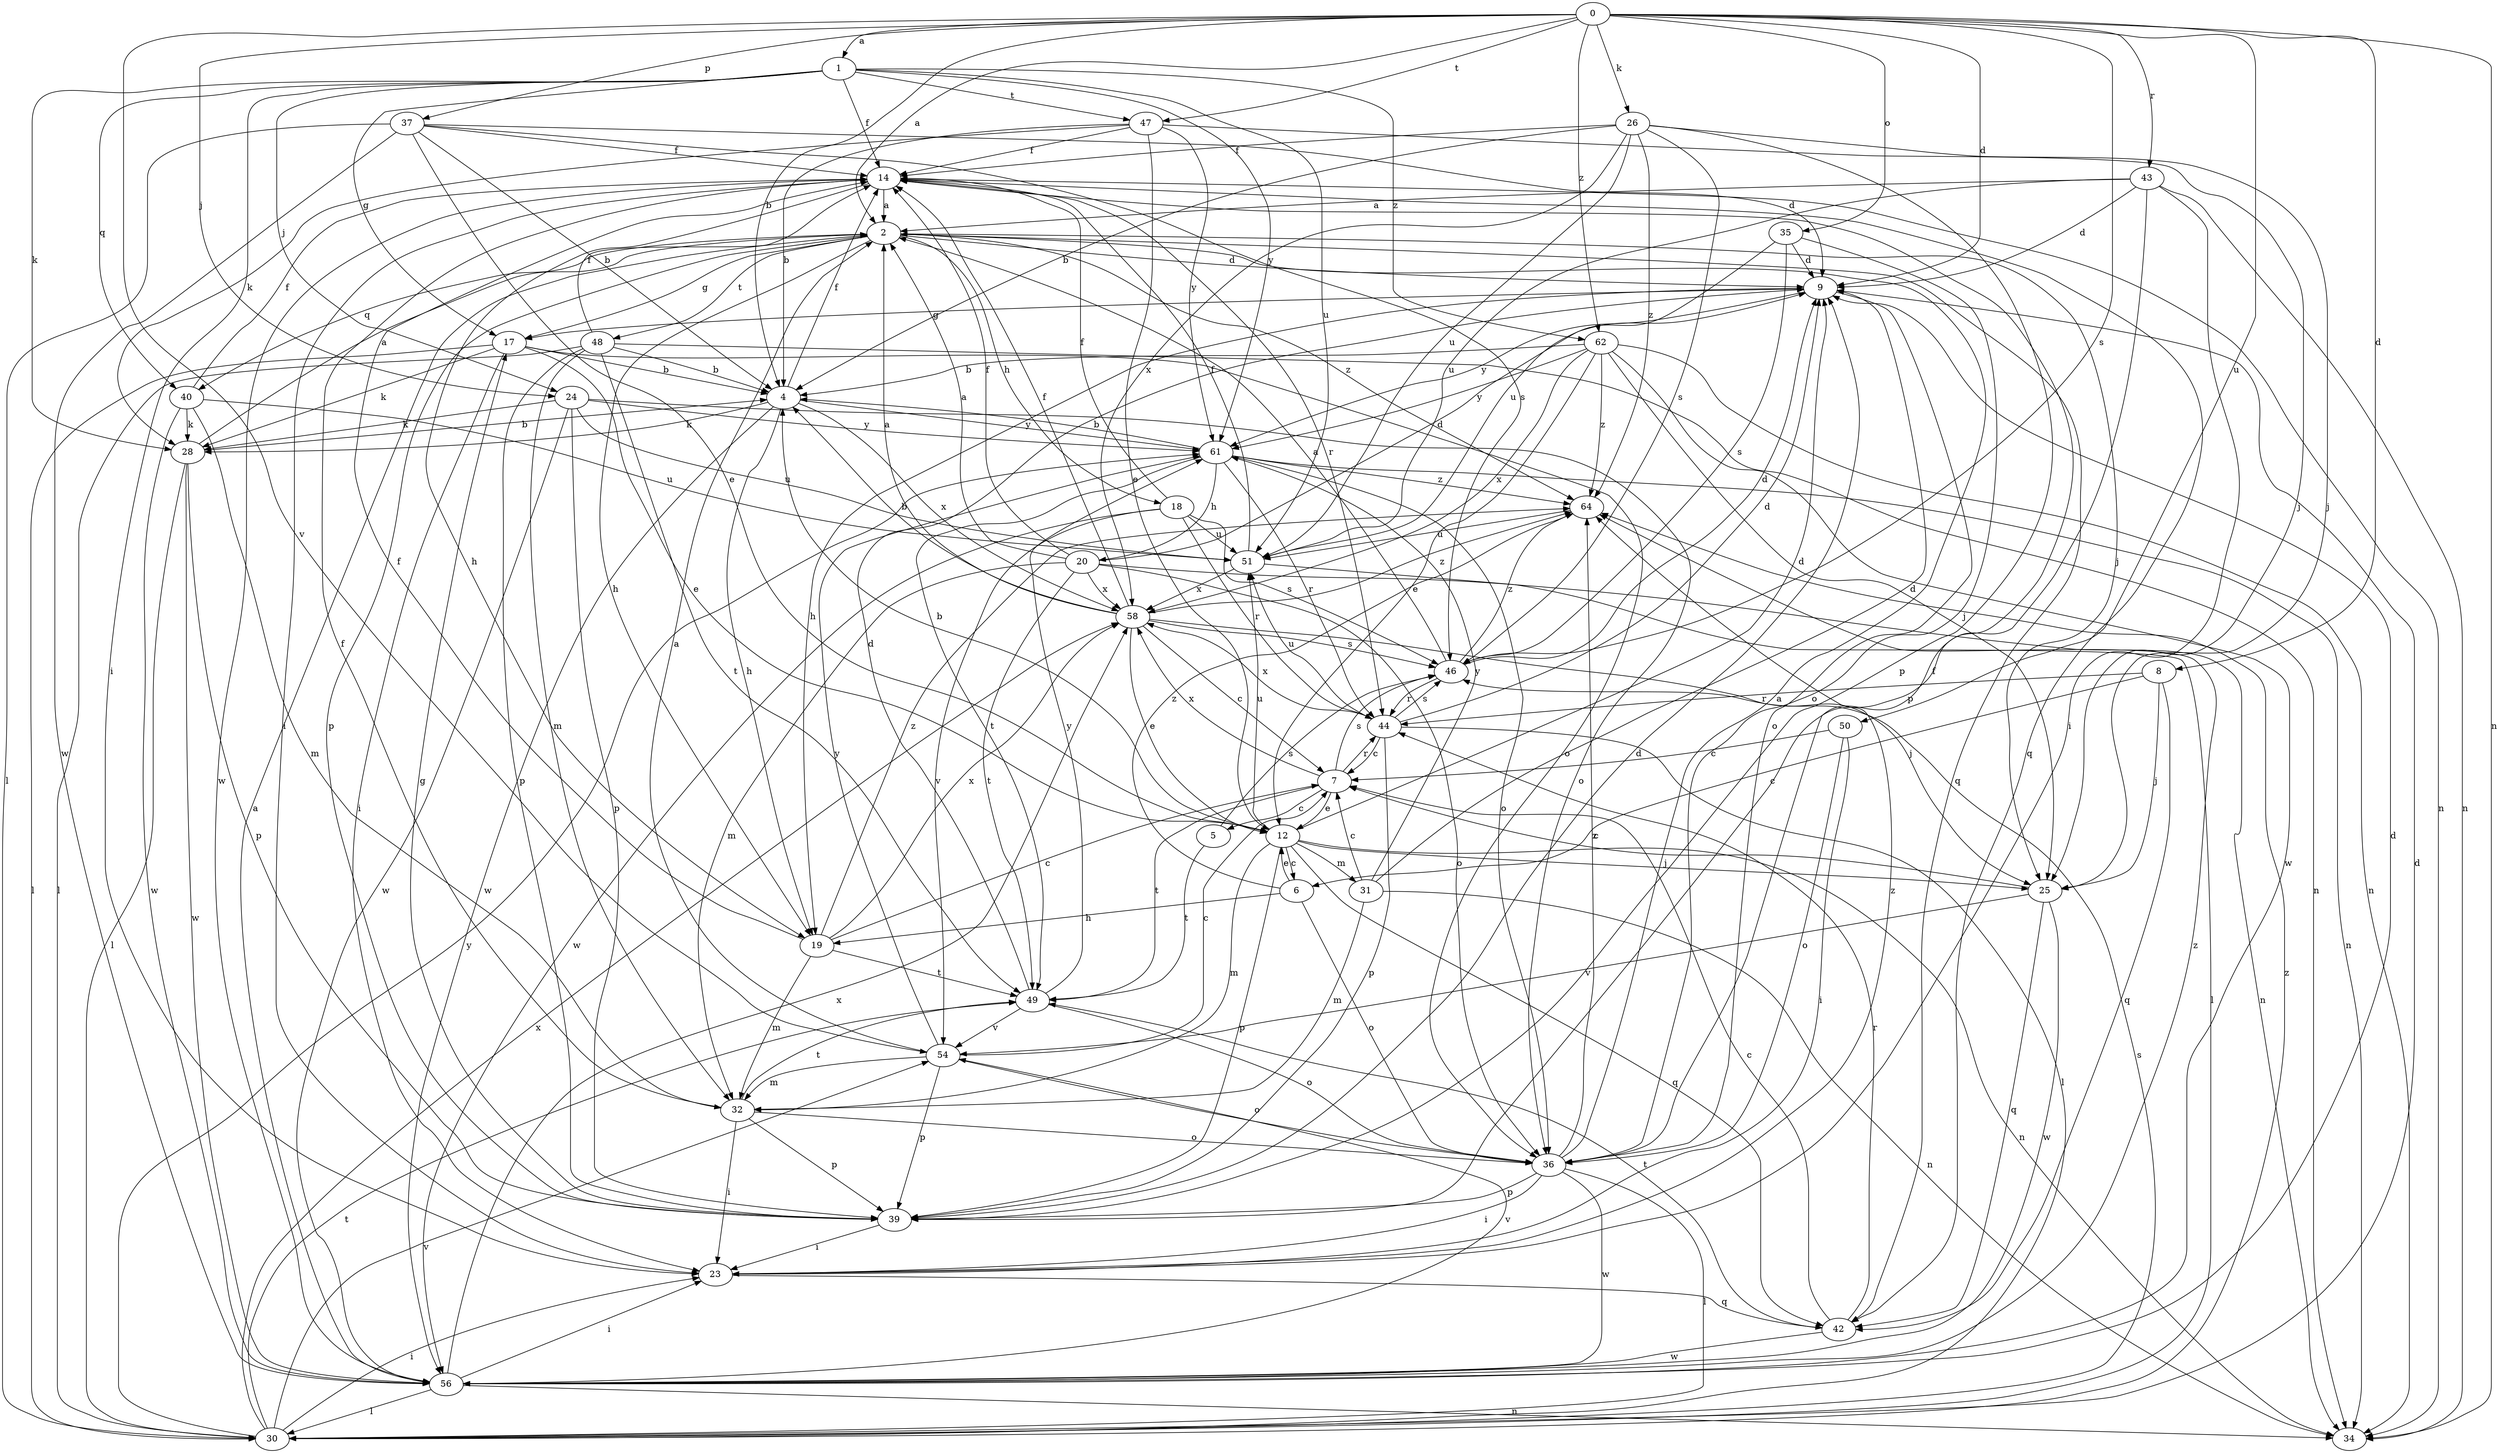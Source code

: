 strict digraph  {
0;
1;
2;
4;
5;
6;
7;
8;
9;
12;
14;
17;
18;
19;
20;
23;
24;
25;
26;
28;
30;
31;
32;
34;
35;
36;
37;
39;
40;
42;
43;
44;
46;
47;
48;
49;
50;
51;
54;
56;
58;
61;
62;
64;
0 -> 1  [label=a];
0 -> 2  [label=a];
0 -> 4  [label=b];
0 -> 8  [label=d];
0 -> 9  [label=d];
0 -> 24  [label=j];
0 -> 26  [label=k];
0 -> 34  [label=n];
0 -> 35  [label=o];
0 -> 37  [label=p];
0 -> 43  [label=r];
0 -> 46  [label=s];
0 -> 47  [label=t];
0 -> 50  [label=u];
0 -> 54  [label=v];
0 -> 62  [label=z];
1 -> 14  [label=f];
1 -> 17  [label=g];
1 -> 23  [label=i];
1 -> 24  [label=j];
1 -> 28  [label=k];
1 -> 40  [label=q];
1 -> 47  [label=t];
1 -> 51  [label=u];
1 -> 61  [label=y];
1 -> 62  [label=z];
2 -> 9  [label=d];
2 -> 17  [label=g];
2 -> 18  [label=h];
2 -> 19  [label=h];
2 -> 25  [label=j];
2 -> 39  [label=p];
2 -> 40  [label=q];
2 -> 42  [label=q];
2 -> 48  [label=t];
2 -> 64  [label=z];
4 -> 14  [label=f];
4 -> 19  [label=h];
4 -> 28  [label=k];
4 -> 56  [label=w];
4 -> 58  [label=x];
4 -> 61  [label=y];
5 -> 46  [label=s];
5 -> 49  [label=t];
6 -> 12  [label=e];
6 -> 19  [label=h];
6 -> 36  [label=o];
6 -> 64  [label=z];
7 -> 5  [label=c];
7 -> 12  [label=e];
7 -> 44  [label=r];
7 -> 46  [label=s];
7 -> 49  [label=t];
7 -> 58  [label=x];
8 -> 6  [label=c];
8 -> 25  [label=j];
8 -> 42  [label=q];
8 -> 44  [label=r];
9 -> 17  [label=g];
9 -> 19  [label=h];
9 -> 36  [label=o];
9 -> 61  [label=y];
12 -> 4  [label=b];
12 -> 6  [label=c];
12 -> 9  [label=d];
12 -> 25  [label=j];
12 -> 31  [label=m];
12 -> 32  [label=m];
12 -> 34  [label=n];
12 -> 39  [label=p];
12 -> 42  [label=q];
12 -> 51  [label=u];
14 -> 2  [label=a];
14 -> 19  [label=h];
14 -> 23  [label=i];
14 -> 34  [label=n];
14 -> 42  [label=q];
14 -> 44  [label=r];
14 -> 56  [label=w];
17 -> 4  [label=b];
17 -> 12  [label=e];
17 -> 23  [label=i];
17 -> 28  [label=k];
17 -> 30  [label=l];
17 -> 36  [label=o];
18 -> 14  [label=f];
18 -> 44  [label=r];
18 -> 46  [label=s];
18 -> 51  [label=u];
18 -> 54  [label=v];
18 -> 56  [label=w];
19 -> 7  [label=c];
19 -> 14  [label=f];
19 -> 32  [label=m];
19 -> 49  [label=t];
19 -> 58  [label=x];
19 -> 64  [label=z];
20 -> 2  [label=a];
20 -> 9  [label=d];
20 -> 14  [label=f];
20 -> 32  [label=m];
20 -> 34  [label=n];
20 -> 36  [label=o];
20 -> 49  [label=t];
20 -> 58  [label=x];
23 -> 42  [label=q];
23 -> 64  [label=z];
24 -> 28  [label=k];
24 -> 36  [label=o];
24 -> 39  [label=p];
24 -> 51  [label=u];
24 -> 56  [label=w];
24 -> 61  [label=y];
25 -> 7  [label=c];
25 -> 42  [label=q];
25 -> 54  [label=v];
25 -> 56  [label=w];
26 -> 4  [label=b];
26 -> 14  [label=f];
26 -> 25  [label=j];
26 -> 39  [label=p];
26 -> 46  [label=s];
26 -> 51  [label=u];
26 -> 58  [label=x];
26 -> 64  [label=z];
28 -> 2  [label=a];
28 -> 4  [label=b];
28 -> 30  [label=l];
28 -> 39  [label=p];
28 -> 56  [label=w];
30 -> 9  [label=d];
30 -> 23  [label=i];
30 -> 46  [label=s];
30 -> 49  [label=t];
30 -> 54  [label=v];
30 -> 58  [label=x];
30 -> 61  [label=y];
30 -> 64  [label=z];
31 -> 7  [label=c];
31 -> 9  [label=d];
31 -> 32  [label=m];
31 -> 34  [label=n];
31 -> 61  [label=y];
32 -> 14  [label=f];
32 -> 23  [label=i];
32 -> 36  [label=o];
32 -> 39  [label=p];
32 -> 49  [label=t];
35 -> 9  [label=d];
35 -> 36  [label=o];
35 -> 46  [label=s];
35 -> 51  [label=u];
36 -> 2  [label=a];
36 -> 14  [label=f];
36 -> 23  [label=i];
36 -> 30  [label=l];
36 -> 39  [label=p];
36 -> 56  [label=w];
36 -> 64  [label=z];
37 -> 4  [label=b];
37 -> 9  [label=d];
37 -> 12  [label=e];
37 -> 14  [label=f];
37 -> 30  [label=l];
37 -> 46  [label=s];
37 -> 56  [label=w];
39 -> 9  [label=d];
39 -> 17  [label=g];
39 -> 23  [label=i];
40 -> 14  [label=f];
40 -> 28  [label=k];
40 -> 32  [label=m];
40 -> 51  [label=u];
40 -> 56  [label=w];
42 -> 7  [label=c];
42 -> 44  [label=r];
42 -> 49  [label=t];
42 -> 56  [label=w];
43 -> 2  [label=a];
43 -> 9  [label=d];
43 -> 23  [label=i];
43 -> 34  [label=n];
43 -> 39  [label=p];
43 -> 51  [label=u];
44 -> 7  [label=c];
44 -> 9  [label=d];
44 -> 30  [label=l];
44 -> 39  [label=p];
44 -> 46  [label=s];
44 -> 51  [label=u];
44 -> 58  [label=x];
46 -> 2  [label=a];
46 -> 9  [label=d];
46 -> 44  [label=r];
46 -> 64  [label=z];
47 -> 4  [label=b];
47 -> 12  [label=e];
47 -> 14  [label=f];
47 -> 25  [label=j];
47 -> 28  [label=k];
47 -> 61  [label=y];
48 -> 4  [label=b];
48 -> 14  [label=f];
48 -> 30  [label=l];
48 -> 32  [label=m];
48 -> 34  [label=n];
48 -> 39  [label=p];
48 -> 49  [label=t];
49 -> 9  [label=d];
49 -> 36  [label=o];
49 -> 54  [label=v];
49 -> 61  [label=y];
50 -> 7  [label=c];
50 -> 23  [label=i];
50 -> 36  [label=o];
51 -> 14  [label=f];
51 -> 30  [label=l];
51 -> 58  [label=x];
54 -> 2  [label=a];
54 -> 7  [label=c];
54 -> 32  [label=m];
54 -> 36  [label=o];
54 -> 39  [label=p];
54 -> 61  [label=y];
56 -> 2  [label=a];
56 -> 9  [label=d];
56 -> 23  [label=i];
56 -> 30  [label=l];
56 -> 34  [label=n];
56 -> 54  [label=v];
56 -> 58  [label=x];
56 -> 64  [label=z];
58 -> 2  [label=a];
58 -> 4  [label=b];
58 -> 7  [label=c];
58 -> 12  [label=e];
58 -> 14  [label=f];
58 -> 25  [label=j];
58 -> 46  [label=s];
58 -> 64  [label=z];
61 -> 4  [label=b];
61 -> 20  [label=h];
61 -> 34  [label=n];
61 -> 36  [label=o];
61 -> 44  [label=r];
61 -> 49  [label=t];
61 -> 64  [label=z];
62 -> 4  [label=b];
62 -> 12  [label=e];
62 -> 25  [label=j];
62 -> 34  [label=n];
62 -> 56  [label=w];
62 -> 58  [label=x];
62 -> 61  [label=y];
62 -> 64  [label=z];
64 -> 51  [label=u];
}
